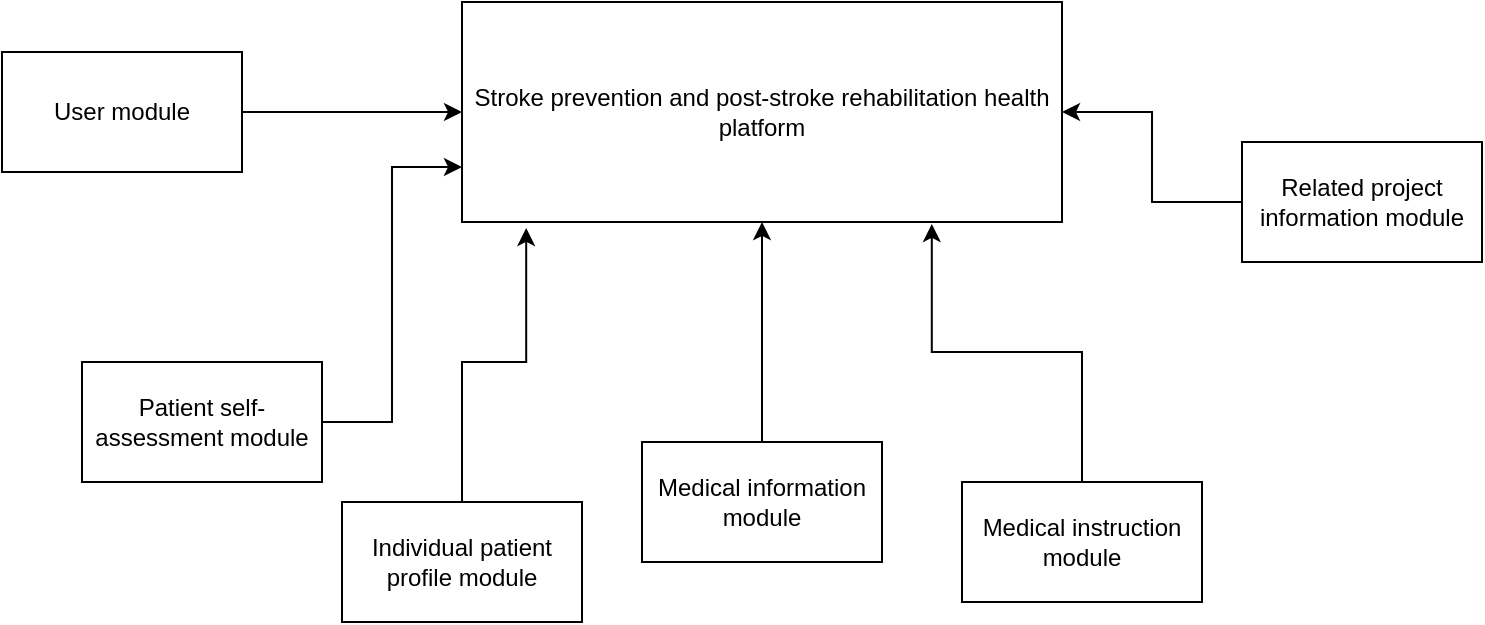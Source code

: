<mxfile version="14.6.13" type="github">
  <diagram id="C5RBs43oDa-KdzZeNtuy" name="Page-1">
    <mxGraphModel dx="946" dy="662" grid="1" gridSize="10" guides="1" tooltips="1" connect="1" arrows="1" fold="1" page="1" pageScale="1" pageWidth="827" pageHeight="1169" math="0" shadow="0">
      <root>
        <mxCell id="WIyWlLk6GJQsqaUBKTNV-0" />
        <mxCell id="WIyWlLk6GJQsqaUBKTNV-1" parent="WIyWlLk6GJQsqaUBKTNV-0" />
        <mxCell id="B4mlSTw-3ViAigWMu0kb-0" value="Stroke prevention and post-stroke rehabilitation health platform" style="rounded=0;whiteSpace=wrap;html=1;" vertex="1" parent="WIyWlLk6GJQsqaUBKTNV-1">
          <mxGeometry x="250" y="80" width="300" height="110" as="geometry" />
        </mxCell>
        <mxCell id="B4mlSTw-3ViAigWMu0kb-2" style="edgeStyle=orthogonalEdgeStyle;rounded=0;orthogonalLoop=1;jettySize=auto;html=1;entryX=0;entryY=0.5;entryDx=0;entryDy=0;" edge="1" parent="WIyWlLk6GJQsqaUBKTNV-1" source="B4mlSTw-3ViAigWMu0kb-1" target="B4mlSTw-3ViAigWMu0kb-0">
          <mxGeometry relative="1" as="geometry" />
        </mxCell>
        <mxCell id="B4mlSTw-3ViAigWMu0kb-1" value="User module" style="rounded=0;whiteSpace=wrap;html=1;" vertex="1" parent="WIyWlLk6GJQsqaUBKTNV-1">
          <mxGeometry x="20" y="105" width="120" height="60" as="geometry" />
        </mxCell>
        <mxCell id="B4mlSTw-3ViAigWMu0kb-5" style="edgeStyle=orthogonalEdgeStyle;rounded=0;orthogonalLoop=1;jettySize=auto;html=1;entryX=0;entryY=0.75;entryDx=0;entryDy=0;" edge="1" parent="WIyWlLk6GJQsqaUBKTNV-1" source="B4mlSTw-3ViAigWMu0kb-4" target="B4mlSTw-3ViAigWMu0kb-0">
          <mxGeometry relative="1" as="geometry" />
        </mxCell>
        <mxCell id="B4mlSTw-3ViAigWMu0kb-4" value="Patient self-assessment module" style="rounded=0;whiteSpace=wrap;html=1;" vertex="1" parent="WIyWlLk6GJQsqaUBKTNV-1">
          <mxGeometry x="60" y="260" width="120" height="60" as="geometry" />
        </mxCell>
        <mxCell id="B4mlSTw-3ViAigWMu0kb-7" style="edgeStyle=orthogonalEdgeStyle;rounded=0;orthogonalLoop=1;jettySize=auto;html=1;exitX=0.5;exitY=0;exitDx=0;exitDy=0;entryX=0.5;entryY=1;entryDx=0;entryDy=0;" edge="1" parent="WIyWlLk6GJQsqaUBKTNV-1" source="B4mlSTw-3ViAigWMu0kb-6" target="B4mlSTw-3ViAigWMu0kb-0">
          <mxGeometry relative="1" as="geometry" />
        </mxCell>
        <mxCell id="B4mlSTw-3ViAigWMu0kb-6" value="Medical information module" style="rounded=0;whiteSpace=wrap;html=1;" vertex="1" parent="WIyWlLk6GJQsqaUBKTNV-1">
          <mxGeometry x="340" y="300" width="120" height="60" as="geometry" />
        </mxCell>
        <mxCell id="B4mlSTw-3ViAigWMu0kb-9" style="edgeStyle=orthogonalEdgeStyle;rounded=0;orthogonalLoop=1;jettySize=auto;html=1;entryX=0.107;entryY=1.027;entryDx=0;entryDy=0;entryPerimeter=0;" edge="1" parent="WIyWlLk6GJQsqaUBKTNV-1" source="B4mlSTw-3ViAigWMu0kb-8" target="B4mlSTw-3ViAigWMu0kb-0">
          <mxGeometry relative="1" as="geometry" />
        </mxCell>
        <mxCell id="B4mlSTw-3ViAigWMu0kb-8" value="Individual patient profile module" style="rounded=0;whiteSpace=wrap;html=1;" vertex="1" parent="WIyWlLk6GJQsqaUBKTNV-1">
          <mxGeometry x="190" y="330" width="120" height="60" as="geometry" />
        </mxCell>
        <mxCell id="B4mlSTw-3ViAigWMu0kb-11" style="edgeStyle=orthogonalEdgeStyle;rounded=0;orthogonalLoop=1;jettySize=auto;html=1;exitX=0.5;exitY=0;exitDx=0;exitDy=0;entryX=0.783;entryY=1.009;entryDx=0;entryDy=0;entryPerimeter=0;" edge="1" parent="WIyWlLk6GJQsqaUBKTNV-1" source="B4mlSTw-3ViAigWMu0kb-10" target="B4mlSTw-3ViAigWMu0kb-0">
          <mxGeometry relative="1" as="geometry" />
        </mxCell>
        <mxCell id="B4mlSTw-3ViAigWMu0kb-10" value="Medical instruction module" style="rounded=0;whiteSpace=wrap;html=1;" vertex="1" parent="WIyWlLk6GJQsqaUBKTNV-1">
          <mxGeometry x="500" y="320" width="120" height="60" as="geometry" />
        </mxCell>
        <mxCell id="B4mlSTw-3ViAigWMu0kb-13" style="edgeStyle=orthogonalEdgeStyle;rounded=0;orthogonalLoop=1;jettySize=auto;html=1;entryX=1;entryY=0.5;entryDx=0;entryDy=0;" edge="1" parent="WIyWlLk6GJQsqaUBKTNV-1" source="B4mlSTw-3ViAigWMu0kb-12" target="B4mlSTw-3ViAigWMu0kb-0">
          <mxGeometry relative="1" as="geometry" />
        </mxCell>
        <mxCell id="B4mlSTw-3ViAigWMu0kb-12" value="Related project information module" style="rounded=0;whiteSpace=wrap;html=1;" vertex="1" parent="WIyWlLk6GJQsqaUBKTNV-1">
          <mxGeometry x="640" y="150" width="120" height="60" as="geometry" />
        </mxCell>
      </root>
    </mxGraphModel>
  </diagram>
</mxfile>
